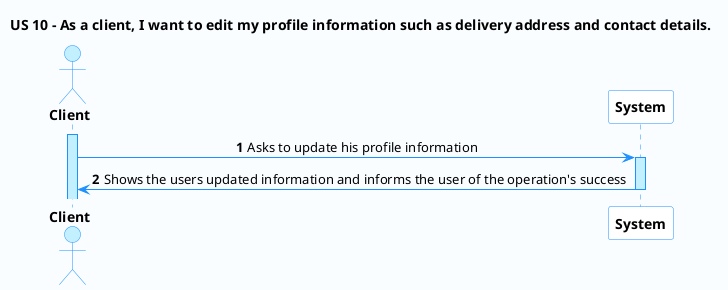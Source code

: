 @startuml

'-Style----------------------------------------------------------------------------------------------------------------

autonumber

skinparam DefaultTextAlignment center

skinparam BackgroundColor #fafdff

skinparam participant {
    BackgroundColor AWS_BG_COLOR
    BorderColor AWS_BORDER_COLOR
}

skinparam sequence {
    LifeLineBorderColor DodgerBlue
    LifeLineBackgroundColor APPLICATION

    ActorBackgroundColor APPLICATION
    ActorBorderColor DodgerBlue

    BackgroundColor #FFFFFF
    ArrowColor DodgerBlue
    BorderColor DodgerBlue
    ParticipantBorderColor DodgerBlue

    GroupBorderColor #082642
    GroupBackgroundColor APPLICATION
}


'-Title----------------------------------------------------------------------------------------------------------------

title US 10 - As a client, I want to edit my profile information such as delivery address and contact details.

'-Actors/Participants--------------------------------------------------------------------------------------------------

actor "<b>Client" as A
participant "<b>System" as CR


'-Associations---------------------------------------------------------------------------------------------------------

activate A

A -> CR: Asks to update his profile information
activate CR


CR -> A: Shows the users updated information and informs the user of the operation's success
deactivate CR
'----------------------------------------------------------------------------------------------------------------------

@enduml
